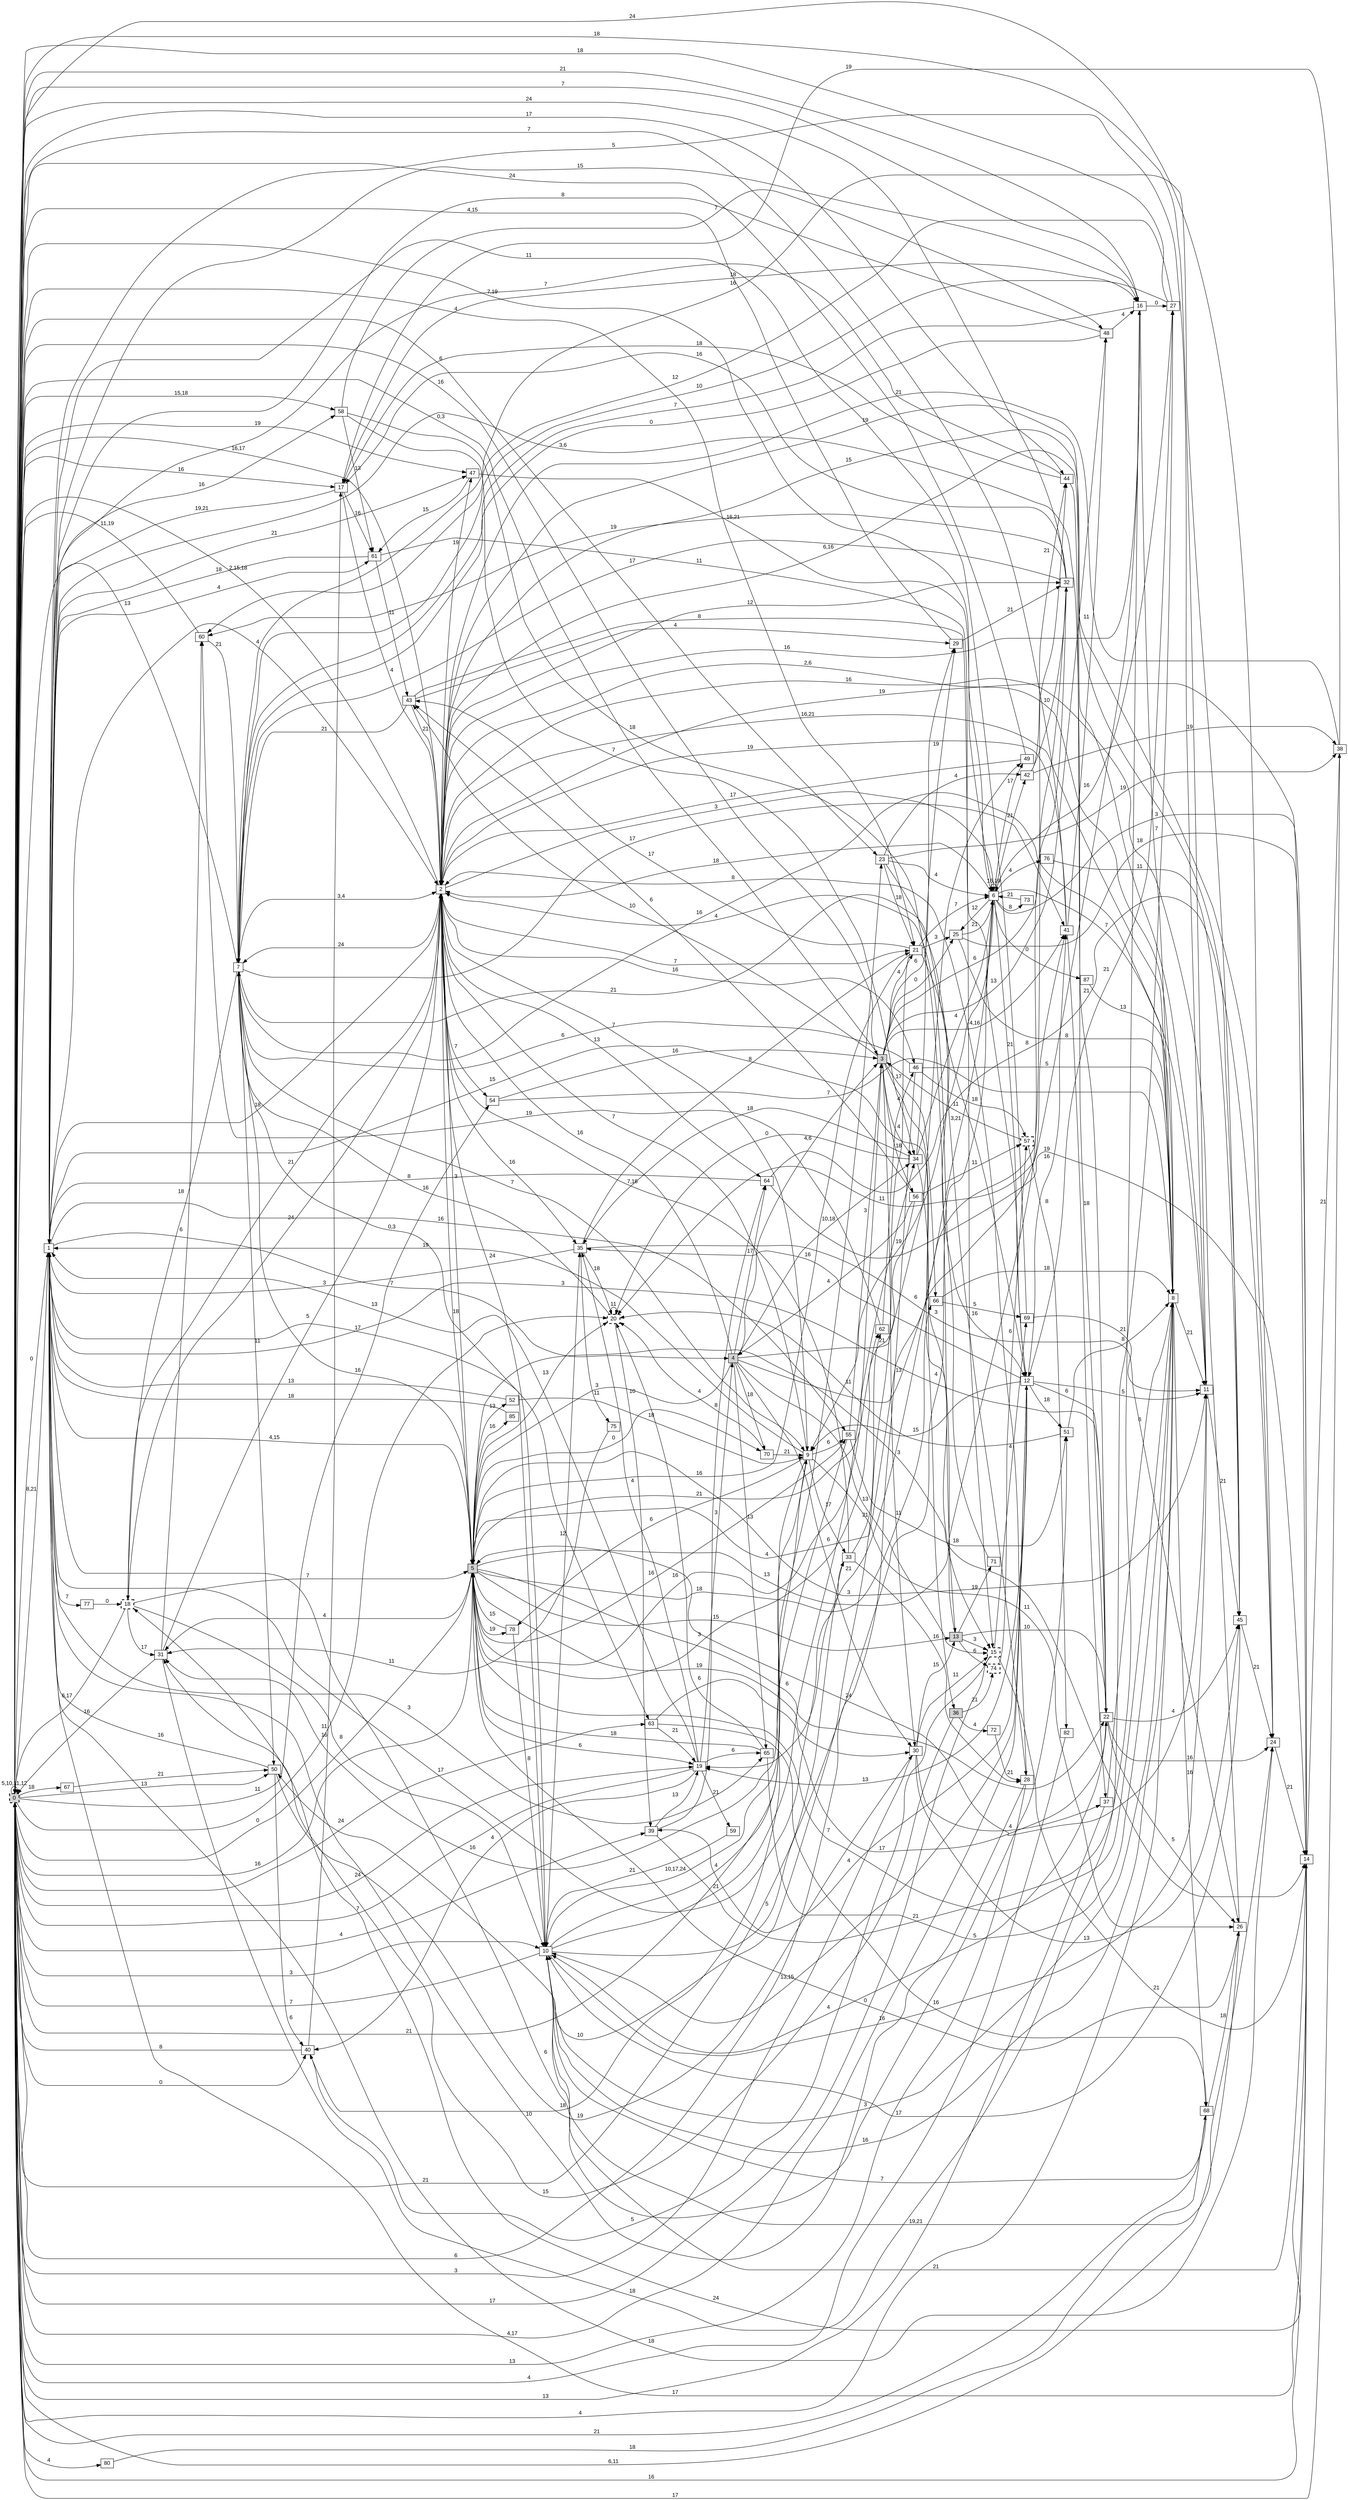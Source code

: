 digraph "NDFA" {
  rankdir=LR
  node [shape=box width=0.1 height=0.1 fontname=Arial]
  edge [fontname=Arial]
/* Estados */
 s0 [label="0" style="filled,bold,dashed"] /* I:1 F:1 D:0 */
 s1 [label="1" ] /* I:0 F:0 D:0 */
 s2 [label="2" ] /* I:0 F:0 D:0 */
 s3 [label="3" style="filled"] /* I:1 F:0 D:0 */
 s4 [label="4" style="filled"] /* I:1 F:0 D:0 */
 s5 [label="5" style="filled"] /* I:1 F:0 D:0 */
 s6 [label="6" ] /* I:0 F:0 D:0 */
 s7 [label="7" ] /* I:0 F:0 D:0 */
 s8 [label="8" ] /* I:0 F:0 D:0 */
 s9 [label="9" ] /* I:0 F:0 D:0 */
 s10 [label="10" ] /* I:0 F:0 D:0 */
 s11 [label="11" ] /* I:0 F:0 D:0 */
 s12 [label="12" ] /* I:0 F:0 D:0 */
 s13 [label="13" style="filled"] /* I:1 F:0 D:0 */
 s14 [label="14" ] /* I:0 F:0 D:0 */
 s15 [label="15" style="bold,dashed"] /* I:0 F:1 D:0 */
 s16 [label="16" ] /* I:0 F:0 D:0 */
 s17 [label="17" ] /* I:0 F:0 D:0 */
 s18 [label="18" style="bold,dashed"] /* I:0 F:1 D:0 */
 s19 [label="19" ] /* I:0 F:0 D:0 */
 s20 [label="20" style="bold,dashed"] /* I:0 F:1 D:0 */
 s21 [label="21" ] /* I:0 F:0 D:0 */
 s22 [label="22" ] /* I:0 F:0 D:0 */
 s23 [label="23" ] /* I:0 F:0 D:0 */
 s24 [label="24" ] /* I:0 F:0 D:0 */
 s25 [label="25" ] /* I:0 F:0 D:0 */
 s26 [label="26" ] /* I:0 F:0 D:0 */
 s27 [label="27" ] /* I:0 F:0 D:0 */
 s28 [label="28" ] /* I:0 F:0 D:0 */
 s29 [label="29" ] /* I:0 F:0 D:0 */
 s30 [label="30" ] /* I:0 F:0 D:0 */
 s31 [label="31" ] /* I:0 F:0 D:0 */
 s32 [label="32" ] /* I:0 F:0 D:0 */
 s33 [label="33" ] /* I:0 F:0 D:0 */
 s34 [label="34" ] /* I:0 F:0 D:0 */
 s35 [label="35" ] /* I:0 F:0 D:0 */
 s36 [label="36" style="filled"] /* I:1 F:0 D:0 */
 s37 [label="37" ] /* I:0 F:0 D:0 */
 s38 [label="38" ] /* I:0 F:0 D:0 */
 s39 [label="39" ] /* I:0 F:0 D:0 */
 s40 [label="40" ] /* I:0 F:0 D:0 */
 s41 [label="41" ] /* I:0 F:0 D:0 */
 s42 [label="42" ] /* I:0 F:0 D:0 */
 s43 [label="43" ] /* I:0 F:0 D:0 */
 s44 [label="44" ] /* I:0 F:0 D:0 */
 s45 [label="45" ] /* I:0 F:0 D:0 */
 s46 [label="46" ] /* I:0 F:0 D:0 */
 s47 [label="47" ] /* I:0 F:0 D:0 */
 s48 [label="48" ] /* I:0 F:0 D:0 */
 s49 [label="49" ] /* I:0 F:0 D:0 */
 s50 [label="50" ] /* I:0 F:0 D:0 */
 s51 [label="51" ] /* I:0 F:0 D:0 */
 s52 [label="52" ] /* I:0 F:0 D:0 */
 s54 [label="54" ] /* I:0 F:0 D:0 */
 s55 [label="55" ] /* I:0 F:0 D:0 */
 s56 [label="56" ] /* I:0 F:0 D:0 */
 s57 [label="57" style="bold,dashed"] /* I:0 F:1 D:0 */
 s58 [label="58" ] /* I:0 F:0 D:0 */
 s59 [label="59" ] /* I:0 F:0 D:0 */
 s60 [label="60" ] /* I:0 F:0 D:0 */
 s61 [label="61" ] /* I:0 F:0 D:0 */
 s62 [label="62" ] /* I:0 F:0 D:0 */
 s63 [label="63" ] /* I:0 F:0 D:0 */
 s64 [label="64" ] /* I:0 F:0 D:0 */
 s65 [label="65" ] /* I:0 F:0 D:0 */
 s66 [label="66" ] /* I:0 F:0 D:0 */
 s67 [label="67" ] /* I:0 F:0 D:0 */
 s68 [label="68" ] /* I:0 F:0 D:0 */
 s69 [label="69" ] /* I:0 F:0 D:0 */
 s70 [label="70" ] /* I:0 F:0 D:0 */
 s71 [label="71" ] /* I:0 F:0 D:0 */
 s72 [label="72" ] /* I:0 F:0 D:0 */
 s73 [label="73" ] /* I:0 F:0 D:0 */
 s74 [label="74" style="bold,dashed"] /* I:0 F:1 D:0 */
 s75 [label="75" ] /* I:0 F:0 D:0 */
 s76 [label="76" ] /* I:0 F:0 D:0 */
 s77 [label="77" ] /* I:0 F:0 D:0 */
 s78 [label="78" ] /* I:0 F:0 D:0 */
 s80 [label="80" ] /* I:0 F:0 D:0 */
 s82 [label="82" ] /* I:0 F:0 D:0 */
 s85 [label="85" ] /* I:0 F:0 D:0 */
 s87 [label="87" ] /* I:0 F:0 D:0 */
/* Transiciones */
  s0 -> s0 [label="5,10,11,12"]
  s0 -> s1 [label="0"]
  s0 -> s2 [label="16,17"]
  s0 -> s3 [label="16"]
  s0 -> s5 [label="16"]
  s0 -> s6 [label="7,19"]
  s0 -> s9 [label="21"]
  s0 -> s10 [label="3"]
  s0 -> s12 [label="4,17"]
  s0 -> s16 [label="7"]
  s0 -> s17 [label="16"]
  s0 -> s19 [label="24"]
  s0 -> s20 [label="11"]
  s0 -> s21 [label="4"]
  s0 -> s23 [label="6"]
  s0 -> s33 [label="21"]
  s0 -> s39 [label="4"]
  s0 -> s40 [label="0"]
  s0 -> s44 [label="17"]
  s0 -> s47 [label="19"]
  s0 -> s50 [label="13"]
  s0 -> s54 [label="11"]
  s0 -> s58 [label="15,18"]
  s0 -> s63 [label="24"]
  s0 -> s67 [label="18"]
  s0 -> s80 [label="4"]
  s1 -> s0 [label="8,21"]
  s1 -> s2 [label="4"]
  s1 -> s4 [label="7"]
  s1 -> s16 [label="15"]
  s1 -> s22 [label="3"]
  s1 -> s24 [label="18"]
  s1 -> s33 [label="17"]
  s1 -> s47 [label="21"]
  s1 -> s51 [label="6"]
  s1 -> s55 [label="16"]
  s1 -> s58 [label="16"]
  s1 -> s61 [label="4"]
  s1 -> s63 [label="17"]
  s1 -> s65 [label="3"]
  s1 -> s77 [label="7"]
  s2 -> s0 [label="2,15,18"]
  s2 -> s1 [label="18"]
  s2 -> s5 [label="18"]
  s2 -> s6 [label="3"]
  s2 -> s7 [label="24"]
  s2 -> s8 [label="2,6"]
  s2 -> s9 [label="7"]
  s2 -> s10 [label="24"]
  s2 -> s18 [label="21"]
  s2 -> s21 [label="7"]
  s2 -> s32 [label="12"]
  s2 -> s35 [label="16"]
  s2 -> s46 [label="16"]
  s2 -> s47 [label="19"]
  s2 -> s54 [label="7"]
  s2 -> s64 [label="13"]
  s3 -> s0 [label="0,3"]
  s3 -> s15 [label="3"]
  s3 -> s21 [label="4"]
  s3 -> s25 [label="0"]
  s3 -> s29 [label="6"]
  s3 -> s30 [label="11"]
  s3 -> s34 [label="4"]
  s3 -> s41 [label="4,16"]
  s3 -> s43 [label="10"]
  s3 -> s44 [label="6"]
  s3 -> s48 [label="13"]
  s3 -> s56 [label="18"]
  s3 -> s66 [label="17"]
  s4 -> s2 [label="16"]
  s4 -> s3 [label="4,6"]
  s4 -> s5 [label="3"]
  s4 -> s15 [label="13"]
  s4 -> s30 [label="6"]
  s4 -> s34 [label="10,18"]
  s4 -> s41 [label="13"]
  s4 -> s49 [label="21"]
  s4 -> s64 [label="17"]
  s4 -> s65 [label="13"]
  s4 -> s70 [label="18"]
  s5 -> s0 [label="0"]
  s5 -> s1 [label="4,15"]
  s5 -> s2 [label="3"]
  s5 -> s8 [label="7"]
  s5 -> s11 [label="3"]
  s5 -> s13 [label="15"]
  s5 -> s14 [label="3"]
  s5 -> s19 [label="6"]
  s5 -> s20 [label="13"]
  s5 -> s22 [label="6"]
  s5 -> s26 [label="0"]
  s5 -> s30 [label="19"]
  s5 -> s31 [label="4"]
  s5 -> s32 [label="13"]
  s5 -> s34 [label="21"]
  s5 -> s52 [label="13"]
  s5 -> s55 [label="16"]
  s5 -> s62 [label="16"]
  s5 -> s66 [label="18"]
  s5 -> s70 [label="0"]
  s5 -> s78 [label="19"]
  s5 -> s85 [label="16"]
  s6 -> s2 [label="18"]
  s6 -> s6 [label="16,19"]
  s6 -> s9 [label="19"]
  s6 -> s11 [label="7"]
  s6 -> s12 [label="21"]
  s6 -> s14 [label="3"]
  s6 -> s19 [label="21"]
  s6 -> s25 [label="12"]
  s6 -> s27 [label="16"]
  s6 -> s42 [label="21"]
  s6 -> s49 [label="17"]
  s6 -> s73 [label="8"]
  s6 -> s76 [label="4"]
  s6 -> s87 [label="0"]
  s7 -> s0 [label="13"]
  s7 -> s2 [label="3,4"]
  s7 -> s5 [label="16"]
  s7 -> s9 [label="7"]
  s7 -> s12 [label="21"]
  s7 -> s18 [label="18"]
  s7 -> s41 [label="17"]
  s7 -> s50 [label="11"]
  s8 -> s0 [label="4"]
  s8 -> s2 [label="16,21"]
  s8 -> s7 [label="16"]
  s8 -> s10 [label="16"]
  s8 -> s11 [label="21"]
  s8 -> s68 [label="16"]
  s9 -> s1 [label="19"]
  s9 -> s2 [label="7"]
  s9 -> s10 [label="10,17,24"]
  s9 -> s26 [label="11"]
  s9 -> s31 [label="16"]
  s9 -> s33 [label="17"]
  s9 -> s55 [label="6"]
  s9 -> s78 [label="6"]
  s10 -> s0 [label="7"]
  s10 -> s3 [label="21"]
  s10 -> s6 [label="5"]
  s10 -> s7 [label="0,3"]
  s10 -> s8 [label="3"]
  s10 -> s11 [label="16"]
  s10 -> s14 [label="21"]
  s10 -> s23 [label="4"]
  s10 -> s24 [label="19,21"]
  s10 -> s35 [label="12"]
  s11 -> s0 [label="18"]
  s11 -> s1 [label="5"]
  s11 -> s2 [label="6,16"]
  s11 -> s5 [label="24"]
  s11 -> s45 [label="21"]
  s12 -> s9 [label="15"]
  s12 -> s10 [label="13,15"]
  s12 -> s11 [label="5"]
  s12 -> s19 [label="13"]
  s12 -> s22 [label="6"]
  s12 -> s35 [label="16"]
  s12 -> s39 [label="4"]
  s12 -> s41 [label="16"]
  s12 -> s51 [label="18"]
  s13 -> s1 [label="15"]
  s13 -> s15 [label="3"]
  s13 -> s22 [label="10"]
  s13 -> s71 [label="19"]
  s13 -> s74 [label="6"]
  s14 -> s0 [label="16"]
  s14 -> s1 [label="17"]
  s14 -> s2 [label="19"]
  s14 -> s18 [label="24"]
  s14 -> s38 [label="21"]
  s15 -> s0 [label="17"]
  s15 -> s14 [label="21"]
  s15 -> s40 [label="5"]
  s15 -> s69 [label="4"]
  s16 -> s0 [label="21"]
  s16 -> s2 [label="16"]
  s16 -> s7 [label="7"]
  s16 -> s8 [label="7"]
  s16 -> s20 [label="11"]
  s16 -> s27 [label="0"]
  s17 -> s1 [label="19,21"]
  s17 -> s2 [label="4"]
  s17 -> s16 [label="18"]
  s17 -> s61 [label="16"]
  s18 -> s0 [label="6,17"]
  s18 -> s2 [label="24"]
  s18 -> s5 [label="7"]
  s18 -> s10 [label="8"]
  s18 -> s31 [label="17"]
  s19 -> s0 [label="7"]
  s19 -> s1 [label="13"]
  s19 -> s4 [label="3"]
  s19 -> s35 [label="4"]
  s19 -> s40 [label="4"]
  s19 -> s59 [label="21"]
  s19 -> s65 [label="6"]
  s20 -> s7 [label="16"]
  s20 -> s20 [label="11"]
  s20 -> s39 [label="10"]
  s21 -> s5 [label="16"]
  s21 -> s6 [label="7"]
  s21 -> s12 [label="16"]
  s21 -> s25 [label="3"]
  s21 -> s43 [label="17"]
  s21 -> s50 [label="10"]
  s22 -> s1 [label="3,6"]
  s22 -> s10 [label="4"]
  s22 -> s24 [label="16"]
  s22 -> s26 [label="5"]
  s22 -> s45 [label="4"]
  s23 -> s6 [label="4"]
  s23 -> s21 [label="18"]
  s23 -> s28 [label="3,21"]
  s23 -> s38 [label="19"]
  s23 -> s42 [label="4"]
  s24 -> s0 [label="24"]
  s24 -> s2 [label="19"]
  s24 -> s14 [label="21"]
  s25 -> s6 [label="21"]
  s25 -> s8 [label="8"]
  s25 -> s14 [label="18"]
  s26 -> s0 [label="6,11"]
  s26 -> s2 [label="16"]
  s27 -> s0 [label="18"]
  s27 -> s7 [label="10"]
  s27 -> s12 [label="21"]
  s27 -> s60 [label="12"]
  s28 -> s0 [label="13"]
  s28 -> s1 [label="10"]
  s28 -> s2 [label="8"]
  s29 -> s0 [label="4,15"]
  s29 -> s32 [label="21"]
  s30 -> s0 [label="3"]
  s30 -> s13 [label="15"]
  s30 -> s15 [label="11"]
  s30 -> s37 [label="4"]
  s30 -> s45 [label="13"]
  s31 -> s0 [label="16"]
  s31 -> s2 [label="5"]
  s31 -> s16 [label="18"]
  s31 -> s60 [label="6"]
  s32 -> s0 [label="24"]
  s32 -> s5 [label="4"]
  s32 -> s7 [label="17"]
  s32 -> s17 [label="16"]
  s32 -> s60 [label="19"]
  s33 -> s2 [label="7,16"]
  s33 -> s28 [label="16"]
  s33 -> s62 [label="21"]
  s34 -> s6 [label="4"]
  s34 -> s20 [label="0"]
  s34 -> s29 [label="19"]
  s34 -> s35 [label="18"]
  s34 -> s36 [label="4"]
  s35 -> s1 [label="3"]
  s35 -> s20 [label="18"]
  s35 -> s21 [label="8"]
  s35 -> s26 [label="6"]
  s35 -> s75 [label="11"]
  s36 -> s31 [label="15"]
  s36 -> s72 [label="4"]
  s36 -> s74 [label="21"]
  s37 -> s0 [label="13"]
  s37 -> s8 [label="6"]
  s38 -> s0 [label="17"]
  s38 -> s2 [label="21"]
  s38 -> s17 [label="19"]
  s39 -> s19 [label="13"]
  s39 -> s27 [label="21"]
  s39 -> s64 [label="8"]
  s40 -> s0 [label="8"]
  s40 -> s17 [label="16"]
  s41 -> s0 [label="7"]
  s41 -> s2 [label="19"]
  s41 -> s37 [label="18"]
  s41 -> s48 [label="11"]
  s42 -> s32 [label="10"]
  s42 -> s38 [label="19"]
  s42 -> s44 [label="21"]
  s43 -> s2 [label="21"]
  s43 -> s7 [label="21"]
  s43 -> s15 [label="8"]
  s43 -> s29 [label="4"]
  s44 -> s1 [label="7"]
  s44 -> s17 [label="18"]
  s44 -> s22 [label="21"]
  s45 -> s2 [label="15"]
  s45 -> s7 [label="16"]
  s45 -> s10 [label="17"]
  s45 -> s24 [label="21"]
  s46 -> s0 [label="6"]
  s46 -> s7 [label="6"]
  s46 -> s8 [label="5"]
  s46 -> s57 [label="18"]
  s47 -> s6 [label="16,21"]
  s47 -> s61 [label="15"]
  s48 -> s1 [label="8"]
  s48 -> s7 [label="0"]
  s48 -> s16 [label="4"]
  s49 -> s0 [label="24"]
  s49 -> s2 [label="17"]
  s50 -> s1 [label="16"]
  s50 -> s30 [label="19"]
  s50 -> s40 [label="6"]
  s51 -> s8 [label="8"]
  s51 -> s20 [label="11"]
  s52 -> s1 [label="13"]
  s52 -> s9 [label="18"]
  s54 -> s3 [label="16"]
  s54 -> s8 [label="7"]
  s55 -> s3 [label="3"]
  s55 -> s40 [label="18"]
  s55 -> s51 [label="18"]
  s56 -> s4 [label="4"]
  s56 -> s5 [label="3"]
  s56 -> s43 [label="6"]
  s56 -> s57 [label="11"]
  s57 -> s3 [label="11"]
  s57 -> s82 [label="8"]
  s58 -> s13 [label="18"]
  s58 -> s34 [label="7"]
  s58 -> s48 [label="7"]
  s58 -> s61 [label="13"]
  s59 -> s10 [label="21"]
  s60 -> s0 [label="11,19"]
  s60 -> s7 [label="21"]
  s61 -> s1 [label="18"]
  s61 -> s12 [label="11"]
  s61 -> s43 [label="11"]
  s62 -> s46 [label="4"]
  s62 -> s60 [label="19"]
  s63 -> s19 [label="21"]
  s63 -> s22 [label="17"]
  s63 -> s68 [label="16"]
  s64 -> s1 [label="8"]
  s64 -> s14 [label="19"]
  s64 -> s24 [label="8"]
  s65 -> s5 [label="18"]
  s65 -> s8 [label="5"]
  s65 -> s20 [label="6"]
  s66 -> s8 [label="18"]
  s66 -> s69 [label="5"]
  s67 -> s50 [label="21"]
  s68 -> s0 [label="21"]
  s68 -> s10 [label="7"]
  s68 -> s26 [label="18"]
  s69 -> s1 [label="11"]
  s69 -> s11 [label="21"]
  s70 -> s9 [label="21"]
  s70 -> s20 [label="4"]
  s71 -> s2 [label="4"]
  s72 -> s28 [label="21"]
  s73 -> s6 [label="21"]
  s74 -> s57 [label="6"]
  s75 -> s31 [label="11"]
  s76 -> s45 [label="11"]
  s77 -> s18 [label="0"]
  s78 -> s5 [label="15"]
  s78 -> s10 [label="8"]
  s80 -> s68 [label="18"]
  s82 -> s0 [label="4"]
  s85 -> s1 [label="18"]
  s87 -> s8 [label="13"]
}
